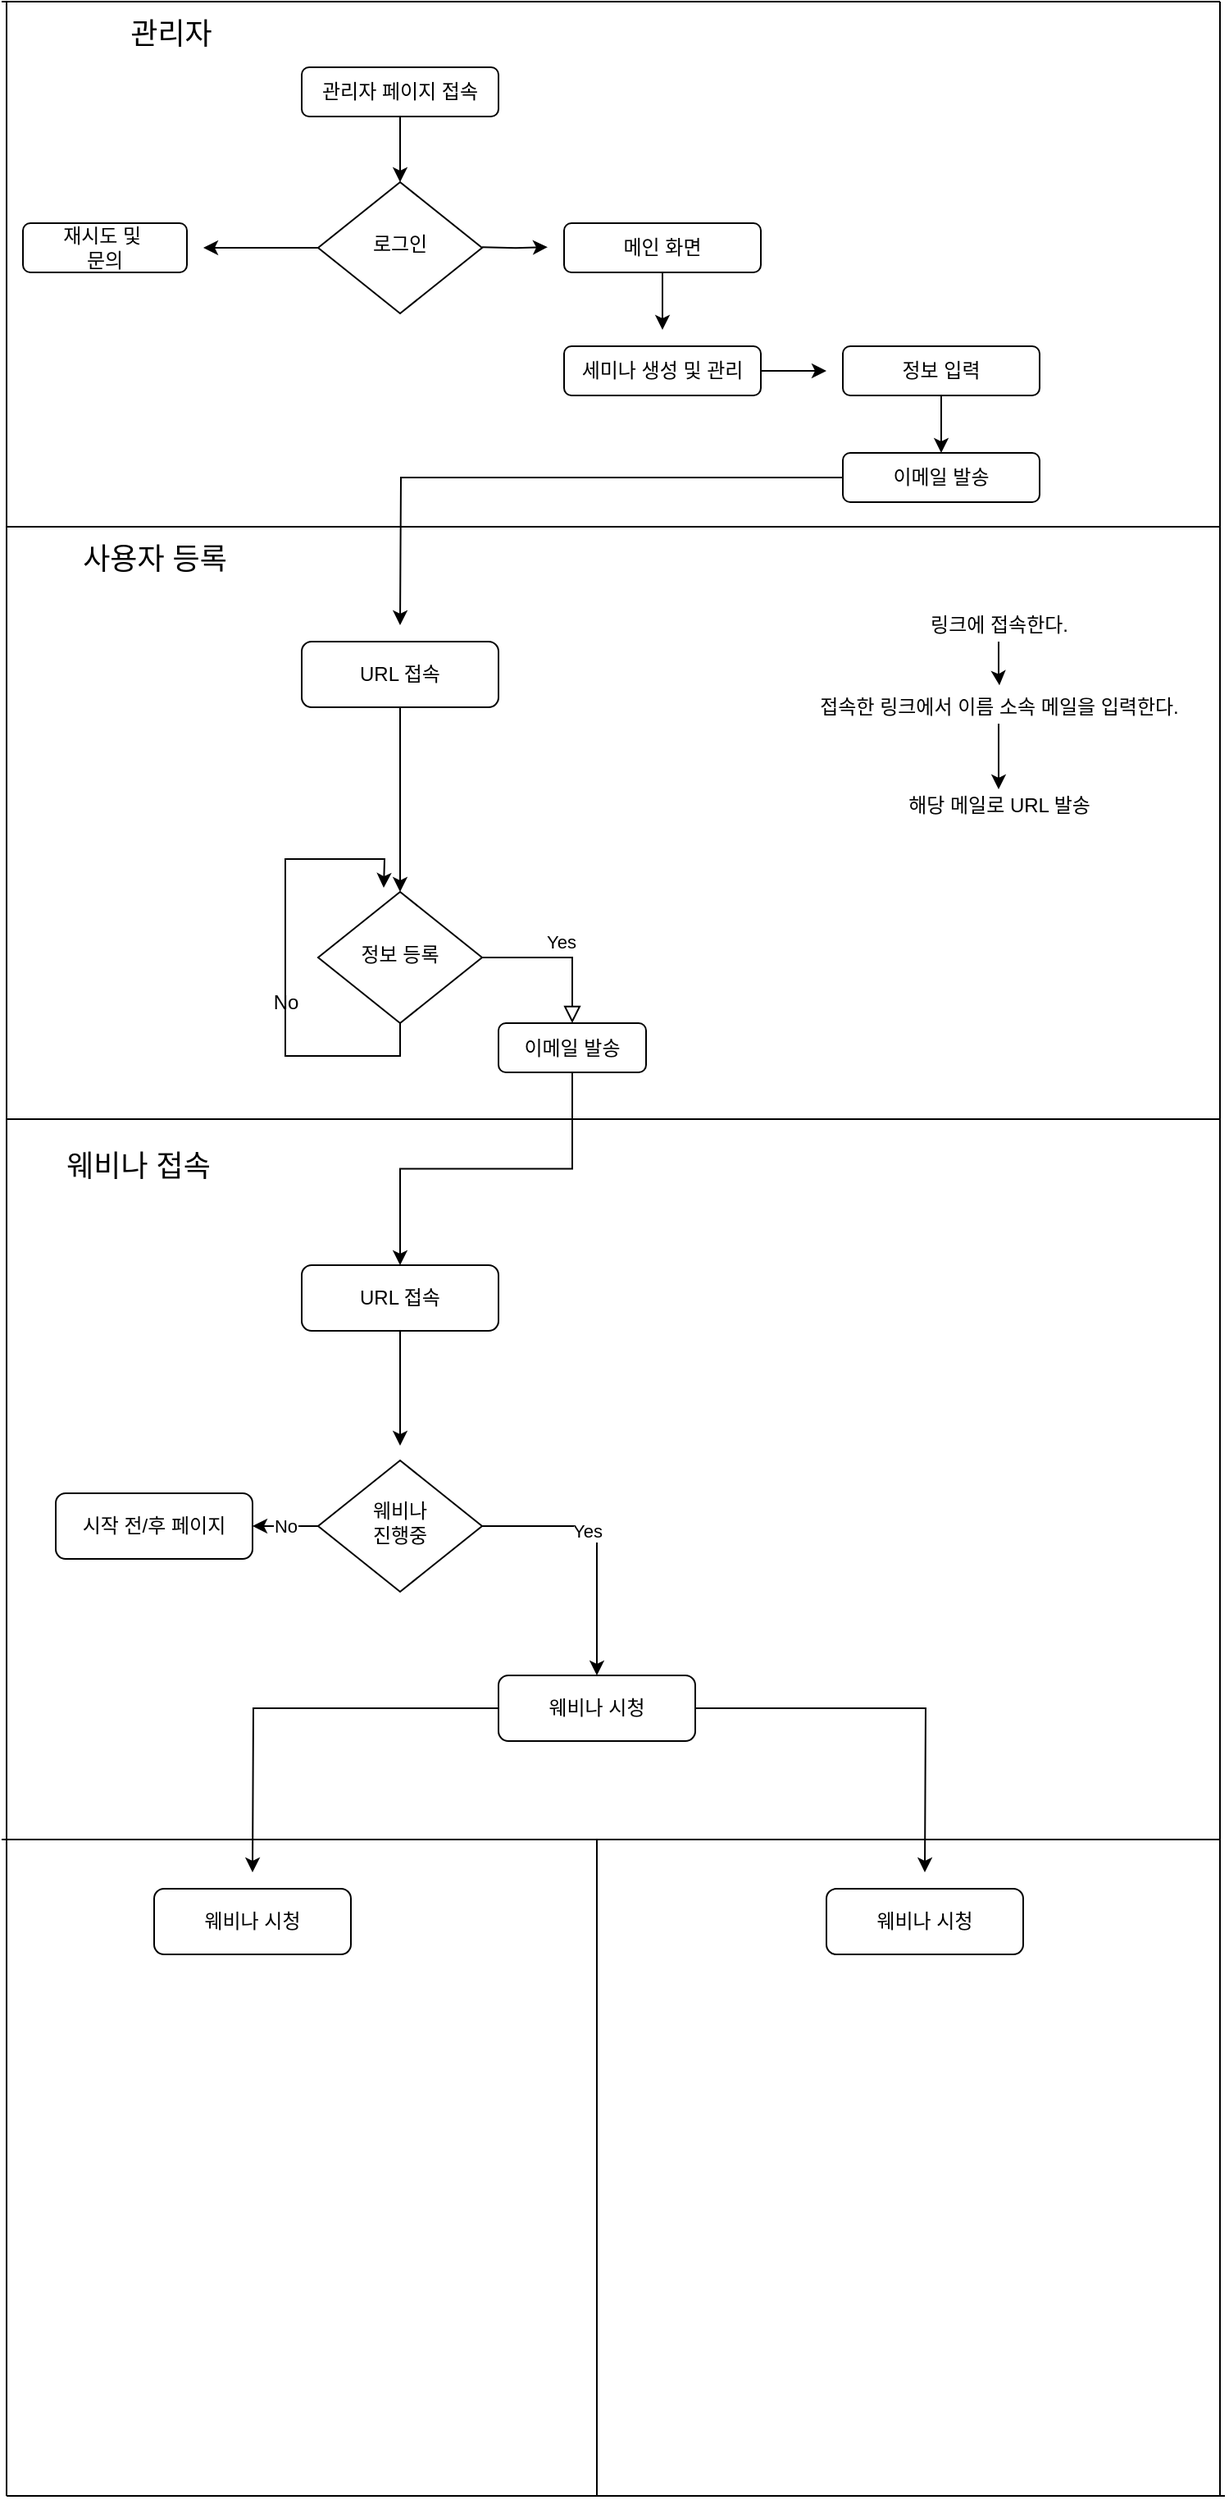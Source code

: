 <mxfile version="14.2.7" type="github">
  <diagram id="C5RBs43oDa-KdzZeNtuy" name="Page-1">
    <mxGraphModel dx="2212" dy="635" grid="1" gridSize="10" guides="1" tooltips="1" connect="1" arrows="1" fold="1" page="1" pageScale="1" pageWidth="827" pageHeight="1169" math="0" shadow="0">
      <root>
        <mxCell id="WIyWlLk6GJQsqaUBKTNV-0" />
        <mxCell id="WIyWlLk6GJQsqaUBKTNV-1" parent="WIyWlLk6GJQsqaUBKTNV-0" />
        <mxCell id="DXJv8_FaBASsyEWKgqA6-32" style="edgeStyle=orthogonalEdgeStyle;rounded=0;orthogonalLoop=1;jettySize=auto;html=1;entryX=0.5;entryY=0;entryDx=0;entryDy=0;" edge="1" parent="WIyWlLk6GJQsqaUBKTNV-1" source="WIyWlLk6GJQsqaUBKTNV-3" target="WIyWlLk6GJQsqaUBKTNV-10">
          <mxGeometry relative="1" as="geometry">
            <mxPoint x="60" y="732.5" as="targetPoint" />
          </mxGeometry>
        </mxCell>
        <mxCell id="WIyWlLk6GJQsqaUBKTNV-3" value="URL 접속" style="rounded=1;whiteSpace=wrap;html=1;fontSize=12;glass=0;strokeWidth=1;shadow=0;" parent="WIyWlLk6GJQsqaUBKTNV-1" vertex="1">
          <mxGeometry x="180" y="670" width="120" height="40" as="geometry" />
        </mxCell>
        <mxCell id="WIyWlLk6GJQsqaUBKTNV-9" value="Yes" style="edgeStyle=orthogonalEdgeStyle;rounded=0;html=1;jettySize=auto;orthogonalLoop=1;fontSize=11;endArrow=block;endFill=0;endSize=8;strokeWidth=1;shadow=0;labelBackgroundColor=none;" parent="WIyWlLk6GJQsqaUBKTNV-1" source="WIyWlLk6GJQsqaUBKTNV-10" target="WIyWlLk6GJQsqaUBKTNV-12" edge="1">
          <mxGeometry y="10" relative="1" as="geometry">
            <mxPoint as="offset" />
            <Array as="points">
              <mxPoint x="290" y="862.5" />
              <mxPoint x="290" y="862.5" />
            </Array>
          </mxGeometry>
        </mxCell>
        <mxCell id="DXJv8_FaBASsyEWKgqA6-37" style="edgeStyle=orthogonalEdgeStyle;rounded=0;orthogonalLoop=1;jettySize=auto;html=1;exitX=0.5;exitY=1;exitDx=0;exitDy=0;" edge="1" parent="WIyWlLk6GJQsqaUBKTNV-1" source="WIyWlLk6GJQsqaUBKTNV-10">
          <mxGeometry relative="1" as="geometry">
            <mxPoint x="230" y="820" as="targetPoint" />
          </mxGeometry>
        </mxCell>
        <mxCell id="WIyWlLk6GJQsqaUBKTNV-10" value="정보 등록" style="rhombus;whiteSpace=wrap;html=1;shadow=0;fontFamily=Helvetica;fontSize=12;align=center;strokeWidth=1;spacing=6;spacingTop=-4;" parent="WIyWlLk6GJQsqaUBKTNV-1" vertex="1">
          <mxGeometry x="190" y="822.5" width="100" height="80" as="geometry" />
        </mxCell>
        <mxCell id="DXJv8_FaBASsyEWKgqA6-75" style="edgeStyle=orthogonalEdgeStyle;rounded=0;orthogonalLoop=1;jettySize=auto;html=1;entryX=0.5;entryY=0;entryDx=0;entryDy=0;" edge="1" parent="WIyWlLk6GJQsqaUBKTNV-1" source="WIyWlLk6GJQsqaUBKTNV-12" target="DXJv8_FaBASsyEWKgqA6-74">
          <mxGeometry relative="1" as="geometry" />
        </mxCell>
        <mxCell id="WIyWlLk6GJQsqaUBKTNV-12" value="이메일 발송" style="rounded=1;whiteSpace=wrap;html=1;fontSize=12;glass=0;strokeWidth=1;shadow=0;" parent="WIyWlLk6GJQsqaUBKTNV-1" vertex="1">
          <mxGeometry x="300" y="902.5" width="90" height="30" as="geometry" />
        </mxCell>
        <mxCell id="DXJv8_FaBASsyEWKgqA6-33" value="" style="endArrow=none;html=1;" edge="1" parent="WIyWlLk6GJQsqaUBKTNV-1">
          <mxGeometry width="50" height="50" relative="1" as="geometry">
            <mxPoint y="600" as="sourcePoint" />
            <mxPoint x="740" y="600" as="targetPoint" />
          </mxGeometry>
        </mxCell>
        <mxCell id="DXJv8_FaBASsyEWKgqA6-34" value="" style="endArrow=none;html=1;" edge="1" parent="WIyWlLk6GJQsqaUBKTNV-1">
          <mxGeometry width="50" height="50" relative="1" as="geometry">
            <mxPoint x="740" y="1800" as="sourcePoint" />
            <mxPoint x="740" y="280" as="targetPoint" />
          </mxGeometry>
        </mxCell>
        <mxCell id="DXJv8_FaBASsyEWKgqA6-36" value="&lt;font style=&quot;font-size: 18px&quot;&gt;사용자 등록&lt;/font&gt;" style="text;html=1;align=center;verticalAlign=middle;resizable=0;points=[];autosize=1;" vertex="1" parent="WIyWlLk6GJQsqaUBKTNV-1">
          <mxGeometry x="35" y="610" width="110" height="20" as="geometry" />
        </mxCell>
        <mxCell id="DXJv8_FaBASsyEWKgqA6-38" value="No" style="text;html=1;align=center;verticalAlign=middle;resizable=0;points=[];autosize=1;" vertex="1" parent="WIyWlLk6GJQsqaUBKTNV-1">
          <mxGeometry x="155" y="880" width="30" height="20" as="geometry" />
        </mxCell>
        <mxCell id="DXJv8_FaBASsyEWKgqA6-39" value="" style="endArrow=none;html=1;" edge="1" parent="WIyWlLk6GJQsqaUBKTNV-1">
          <mxGeometry width="50" height="50" relative="1" as="geometry">
            <mxPoint y="961" as="sourcePoint" />
            <mxPoint x="740" y="961" as="targetPoint" />
          </mxGeometry>
        </mxCell>
        <mxCell id="DXJv8_FaBASsyEWKgqA6-40" value="" style="endArrow=none;html=1;" edge="1" parent="WIyWlLk6GJQsqaUBKTNV-1">
          <mxGeometry width="50" height="50" relative="1" as="geometry">
            <mxPoint x="-3" y="280" as="sourcePoint" />
            <mxPoint x="740" y="280" as="targetPoint" />
          </mxGeometry>
        </mxCell>
        <mxCell id="DXJv8_FaBASsyEWKgqA6-41" value="" style="endArrow=none;html=1;" edge="1" parent="WIyWlLk6GJQsqaUBKTNV-1">
          <mxGeometry width="50" height="50" relative="1" as="geometry">
            <mxPoint y="1800" as="sourcePoint" />
            <mxPoint y="280" as="targetPoint" />
          </mxGeometry>
        </mxCell>
        <mxCell id="DXJv8_FaBASsyEWKgqA6-42" value="&lt;span style=&quot;font-size: 18px&quot;&gt;관리자&lt;/span&gt;" style="text;html=1;align=center;verticalAlign=middle;resizable=0;points=[];autosize=1;" vertex="1" parent="WIyWlLk6GJQsqaUBKTNV-1">
          <mxGeometry x="65" y="290" width="70" height="20" as="geometry" />
        </mxCell>
        <mxCell id="DXJv8_FaBASsyEWKgqA6-51" style="edgeStyle=orthogonalEdgeStyle;rounded=0;orthogonalLoop=1;jettySize=auto;html=1;entryX=0.502;entryY=-0.167;entryDx=0;entryDy=0;entryPerimeter=0;" edge="1" parent="WIyWlLk6GJQsqaUBKTNV-1" source="DXJv8_FaBASsyEWKgqA6-43" target="DXJv8_FaBASsyEWKgqA6-46">
          <mxGeometry relative="1" as="geometry" />
        </mxCell>
        <mxCell id="DXJv8_FaBASsyEWKgqA6-43" value="링크에 접속한다." style="text;html=1;align=center;verticalAlign=middle;resizable=0;points=[];autosize=1;" vertex="1" parent="WIyWlLk6GJQsqaUBKTNV-1">
          <mxGeometry x="550" y="650" width="110" height="20" as="geometry" />
        </mxCell>
        <mxCell id="DXJv8_FaBASsyEWKgqA6-52" style="edgeStyle=orthogonalEdgeStyle;rounded=0;orthogonalLoop=1;jettySize=auto;html=1;" edge="1" parent="WIyWlLk6GJQsqaUBKTNV-1" source="DXJv8_FaBASsyEWKgqA6-46">
          <mxGeometry relative="1" as="geometry">
            <mxPoint x="605" y="760" as="targetPoint" />
          </mxGeometry>
        </mxCell>
        <mxCell id="DXJv8_FaBASsyEWKgqA6-46" value="접속한 링크에서 이름 소속 메일을 입력한다." style="text;html=1;align=center;verticalAlign=middle;resizable=0;points=[];autosize=1;" vertex="1" parent="WIyWlLk6GJQsqaUBKTNV-1">
          <mxGeometry x="480" y="700" width="250" height="20" as="geometry" />
        </mxCell>
        <mxCell id="DXJv8_FaBASsyEWKgqA6-53" value="해당 메일로 URL 발송" style="text;html=1;align=center;verticalAlign=middle;resizable=0;points=[];autosize=1;" vertex="1" parent="WIyWlLk6GJQsqaUBKTNV-1">
          <mxGeometry x="540" y="760" width="130" height="20" as="geometry" />
        </mxCell>
        <mxCell id="DXJv8_FaBASsyEWKgqA6-56" value="" style="edgeStyle=orthogonalEdgeStyle;rounded=0;orthogonalLoop=1;jettySize=auto;html=1;entryX=0.5;entryY=0;entryDx=0;entryDy=0;" edge="1" parent="WIyWlLk6GJQsqaUBKTNV-1" source="DXJv8_FaBASsyEWKgqA6-54" target="DXJv8_FaBASsyEWKgqA6-58">
          <mxGeometry relative="1" as="geometry">
            <mxPoint x="240" y="380" as="targetPoint" />
          </mxGeometry>
        </mxCell>
        <mxCell id="DXJv8_FaBASsyEWKgqA6-54" value="관리자 페이지 접속" style="rounded=1;whiteSpace=wrap;html=1;fontSize=12;glass=0;strokeWidth=1;shadow=0;" vertex="1" parent="WIyWlLk6GJQsqaUBKTNV-1">
          <mxGeometry x="180" y="320" width="120" height="30" as="geometry" />
        </mxCell>
        <mxCell id="DXJv8_FaBASsyEWKgqA6-57" style="edgeStyle=orthogonalEdgeStyle;rounded=0;orthogonalLoop=1;jettySize=auto;html=1;" edge="1" parent="WIyWlLk6GJQsqaUBKTNV-1">
          <mxGeometry relative="1" as="geometry">
            <mxPoint x="330" y="429.58" as="targetPoint" />
            <mxPoint x="290" y="429.58" as="sourcePoint" />
          </mxGeometry>
        </mxCell>
        <mxCell id="DXJv8_FaBASsyEWKgqA6-60" style="edgeStyle=orthogonalEdgeStyle;rounded=0;orthogonalLoop=1;jettySize=auto;html=1;" edge="1" parent="WIyWlLk6GJQsqaUBKTNV-1" source="DXJv8_FaBASsyEWKgqA6-58">
          <mxGeometry relative="1" as="geometry">
            <mxPoint x="120" y="430" as="targetPoint" />
          </mxGeometry>
        </mxCell>
        <mxCell id="DXJv8_FaBASsyEWKgqA6-58" value="로그인" style="rhombus;whiteSpace=wrap;html=1;shadow=0;fontFamily=Helvetica;fontSize=12;align=center;strokeWidth=1;spacing=6;spacingTop=-4;" vertex="1" parent="WIyWlLk6GJQsqaUBKTNV-1">
          <mxGeometry x="190" y="390" width="100" height="80" as="geometry" />
        </mxCell>
        <mxCell id="DXJv8_FaBASsyEWKgqA6-64" style="edgeStyle=orthogonalEdgeStyle;rounded=0;orthogonalLoop=1;jettySize=auto;html=1;" edge="1" parent="WIyWlLk6GJQsqaUBKTNV-1" source="DXJv8_FaBASsyEWKgqA6-59">
          <mxGeometry relative="1" as="geometry">
            <mxPoint x="400" y="480" as="targetPoint" />
          </mxGeometry>
        </mxCell>
        <mxCell id="DXJv8_FaBASsyEWKgqA6-59" value="메인 화면" style="rounded=1;whiteSpace=wrap;html=1;fontSize=12;glass=0;strokeWidth=1;shadow=0;" vertex="1" parent="WIyWlLk6GJQsqaUBKTNV-1">
          <mxGeometry x="340" y="415" width="120" height="30" as="geometry" />
        </mxCell>
        <mxCell id="DXJv8_FaBASsyEWKgqA6-62" value="재시도 및&amp;nbsp;&lt;br&gt;문의" style="rounded=1;whiteSpace=wrap;html=1;fontSize=12;glass=0;strokeWidth=1;shadow=0;" vertex="1" parent="WIyWlLk6GJQsqaUBKTNV-1">
          <mxGeometry x="10" y="415" width="100" height="30" as="geometry" />
        </mxCell>
        <mxCell id="DXJv8_FaBASsyEWKgqA6-67" style="edgeStyle=orthogonalEdgeStyle;rounded=0;orthogonalLoop=1;jettySize=auto;html=1;" edge="1" parent="WIyWlLk6GJQsqaUBKTNV-1" source="DXJv8_FaBASsyEWKgqA6-65">
          <mxGeometry relative="1" as="geometry">
            <mxPoint x="500" y="505" as="targetPoint" />
          </mxGeometry>
        </mxCell>
        <mxCell id="DXJv8_FaBASsyEWKgqA6-65" value="세미나 생성 및 관리" style="rounded=1;whiteSpace=wrap;html=1;fontSize=12;glass=0;strokeWidth=1;shadow=0;" vertex="1" parent="WIyWlLk6GJQsqaUBKTNV-1">
          <mxGeometry x="340" y="490" width="120" height="30" as="geometry" />
        </mxCell>
        <mxCell id="DXJv8_FaBASsyEWKgqA6-69" value="" style="edgeStyle=orthogonalEdgeStyle;rounded=0;orthogonalLoop=1;jettySize=auto;html=1;" edge="1" parent="WIyWlLk6GJQsqaUBKTNV-1" source="DXJv8_FaBASsyEWKgqA6-66" target="DXJv8_FaBASsyEWKgqA6-68">
          <mxGeometry relative="1" as="geometry" />
        </mxCell>
        <mxCell id="DXJv8_FaBASsyEWKgqA6-66" value="정보 입력" style="rounded=1;whiteSpace=wrap;html=1;fontSize=12;glass=0;strokeWidth=1;shadow=0;" vertex="1" parent="WIyWlLk6GJQsqaUBKTNV-1">
          <mxGeometry x="510" y="490" width="120" height="30" as="geometry" />
        </mxCell>
        <mxCell id="DXJv8_FaBASsyEWKgqA6-70" style="edgeStyle=orthogonalEdgeStyle;rounded=0;orthogonalLoop=1;jettySize=auto;html=1;" edge="1" parent="WIyWlLk6GJQsqaUBKTNV-1" source="DXJv8_FaBASsyEWKgqA6-68">
          <mxGeometry relative="1" as="geometry">
            <mxPoint x="240" y="660" as="targetPoint" />
          </mxGeometry>
        </mxCell>
        <mxCell id="DXJv8_FaBASsyEWKgqA6-68" value="이메일 발송" style="rounded=1;whiteSpace=wrap;html=1;fontSize=12;glass=0;strokeWidth=1;shadow=0;" vertex="1" parent="WIyWlLk6GJQsqaUBKTNV-1">
          <mxGeometry x="510" y="555" width="120" height="30" as="geometry" />
        </mxCell>
        <mxCell id="DXJv8_FaBASsyEWKgqA6-72" value="&lt;span style=&quot;font-size: 18px&quot;&gt;웨비나 접속&lt;/span&gt;" style="text;html=1;align=center;verticalAlign=middle;resizable=0;points=[];autosize=1;" vertex="1" parent="WIyWlLk6GJQsqaUBKTNV-1">
          <mxGeometry x="25" y="980" width="110" height="20" as="geometry" />
        </mxCell>
        <mxCell id="DXJv8_FaBASsyEWKgqA6-73" value="" style="endArrow=none;html=1;" edge="1" parent="WIyWlLk6GJQsqaUBKTNV-1">
          <mxGeometry width="50" height="50" relative="1" as="geometry">
            <mxPoint x="-3" y="1400" as="sourcePoint" />
            <mxPoint x="740" y="1400" as="targetPoint" />
          </mxGeometry>
        </mxCell>
        <mxCell id="DXJv8_FaBASsyEWKgqA6-77" style="edgeStyle=orthogonalEdgeStyle;rounded=0;orthogonalLoop=1;jettySize=auto;html=1;" edge="1" parent="WIyWlLk6GJQsqaUBKTNV-1" source="DXJv8_FaBASsyEWKgqA6-74">
          <mxGeometry relative="1" as="geometry">
            <mxPoint x="240" y="1160" as="targetPoint" />
          </mxGeometry>
        </mxCell>
        <mxCell id="DXJv8_FaBASsyEWKgqA6-74" value="URL 접속" style="rounded=1;whiteSpace=wrap;html=1;fontSize=12;glass=0;strokeWidth=1;shadow=0;" vertex="1" parent="WIyWlLk6GJQsqaUBKTNV-1">
          <mxGeometry x="180" y="1050" width="120" height="40" as="geometry" />
        </mxCell>
        <mxCell id="DXJv8_FaBASsyEWKgqA6-79" value="No" style="edgeStyle=orthogonalEdgeStyle;rounded=0;orthogonalLoop=1;jettySize=auto;html=1;entryX=1;entryY=0.5;entryDx=0;entryDy=0;" edge="1" parent="WIyWlLk6GJQsqaUBKTNV-1" source="DXJv8_FaBASsyEWKgqA6-78" target="DXJv8_FaBASsyEWKgqA6-82">
          <mxGeometry relative="1" as="geometry">
            <mxPoint x="360" y="1209" as="targetPoint" />
          </mxGeometry>
        </mxCell>
        <mxCell id="DXJv8_FaBASsyEWKgqA6-80" style="edgeStyle=orthogonalEdgeStyle;rounded=0;orthogonalLoop=1;jettySize=auto;html=1;entryX=0.5;entryY=0;entryDx=0;entryDy=0;" edge="1" parent="WIyWlLk6GJQsqaUBKTNV-1" source="DXJv8_FaBASsyEWKgqA6-78" target="DXJv8_FaBASsyEWKgqA6-81">
          <mxGeometry relative="1" as="geometry">
            <mxPoint x="240" y="1330" as="targetPoint" />
          </mxGeometry>
        </mxCell>
        <mxCell id="DXJv8_FaBASsyEWKgqA6-83" value="Yes" style="edgeLabel;html=1;align=center;verticalAlign=middle;resizable=0;points=[];" vertex="1" connectable="0" parent="DXJv8_FaBASsyEWKgqA6-80">
          <mxGeometry x="-0.235" y="-3" relative="1" as="geometry">
            <mxPoint x="2" as="offset" />
          </mxGeometry>
        </mxCell>
        <mxCell id="DXJv8_FaBASsyEWKgqA6-78" value="웨비나&lt;br&gt;진행중" style="rhombus;whiteSpace=wrap;html=1;shadow=0;fontFamily=Helvetica;fontSize=12;align=center;strokeWidth=1;spacing=6;spacingTop=-4;" vertex="1" parent="WIyWlLk6GJQsqaUBKTNV-1">
          <mxGeometry x="190" y="1169" width="100" height="80" as="geometry" />
        </mxCell>
        <mxCell id="DXJv8_FaBASsyEWKgqA6-87" style="edgeStyle=orthogonalEdgeStyle;rounded=0;orthogonalLoop=1;jettySize=auto;html=1;" edge="1" parent="WIyWlLk6GJQsqaUBKTNV-1" source="DXJv8_FaBASsyEWKgqA6-81">
          <mxGeometry relative="1" as="geometry">
            <mxPoint x="150" y="1420" as="targetPoint" />
          </mxGeometry>
        </mxCell>
        <mxCell id="DXJv8_FaBASsyEWKgqA6-89" style="edgeStyle=orthogonalEdgeStyle;rounded=0;orthogonalLoop=1;jettySize=auto;html=1;" edge="1" parent="WIyWlLk6GJQsqaUBKTNV-1" source="DXJv8_FaBASsyEWKgqA6-81">
          <mxGeometry relative="1" as="geometry">
            <mxPoint x="560" y="1420" as="targetPoint" />
          </mxGeometry>
        </mxCell>
        <mxCell id="DXJv8_FaBASsyEWKgqA6-81" value="웨비나 시청" style="rounded=1;whiteSpace=wrap;html=1;fontSize=12;glass=0;strokeWidth=1;shadow=0;" vertex="1" parent="WIyWlLk6GJQsqaUBKTNV-1">
          <mxGeometry x="300" y="1300" width="120" height="40" as="geometry" />
        </mxCell>
        <mxCell id="DXJv8_FaBASsyEWKgqA6-82" value="시작 전/후 페이지" style="rounded=1;whiteSpace=wrap;html=1;fontSize=12;glass=0;strokeWidth=1;shadow=0;" vertex="1" parent="WIyWlLk6GJQsqaUBKTNV-1">
          <mxGeometry x="30" y="1189" width="120" height="40" as="geometry" />
        </mxCell>
        <mxCell id="DXJv8_FaBASsyEWKgqA6-84" value="" style="endArrow=none;html=1;" edge="1" parent="WIyWlLk6GJQsqaUBKTNV-1">
          <mxGeometry width="50" height="50" relative="1" as="geometry">
            <mxPoint y="1800" as="sourcePoint" />
            <mxPoint x="743" y="1800" as="targetPoint" />
          </mxGeometry>
        </mxCell>
        <mxCell id="DXJv8_FaBASsyEWKgqA6-85" value="웨비나 시청" style="rounded=1;whiteSpace=wrap;html=1;fontSize=12;glass=0;strokeWidth=1;shadow=0;" vertex="1" parent="WIyWlLk6GJQsqaUBKTNV-1">
          <mxGeometry x="90" y="1430" width="120" height="40" as="geometry" />
        </mxCell>
        <mxCell id="DXJv8_FaBASsyEWKgqA6-86" value="" style="endArrow=none;html=1;" edge="1" parent="WIyWlLk6GJQsqaUBKTNV-1">
          <mxGeometry width="50" height="50" relative="1" as="geometry">
            <mxPoint x="360" y="1400" as="sourcePoint" />
            <mxPoint x="360" y="1800" as="targetPoint" />
          </mxGeometry>
        </mxCell>
        <mxCell id="DXJv8_FaBASsyEWKgqA6-88" value="웨비나 시청" style="rounded=1;whiteSpace=wrap;html=1;fontSize=12;glass=0;strokeWidth=1;shadow=0;" vertex="1" parent="WIyWlLk6GJQsqaUBKTNV-1">
          <mxGeometry x="500" y="1430" width="120" height="40" as="geometry" />
        </mxCell>
      </root>
    </mxGraphModel>
  </diagram>
</mxfile>
